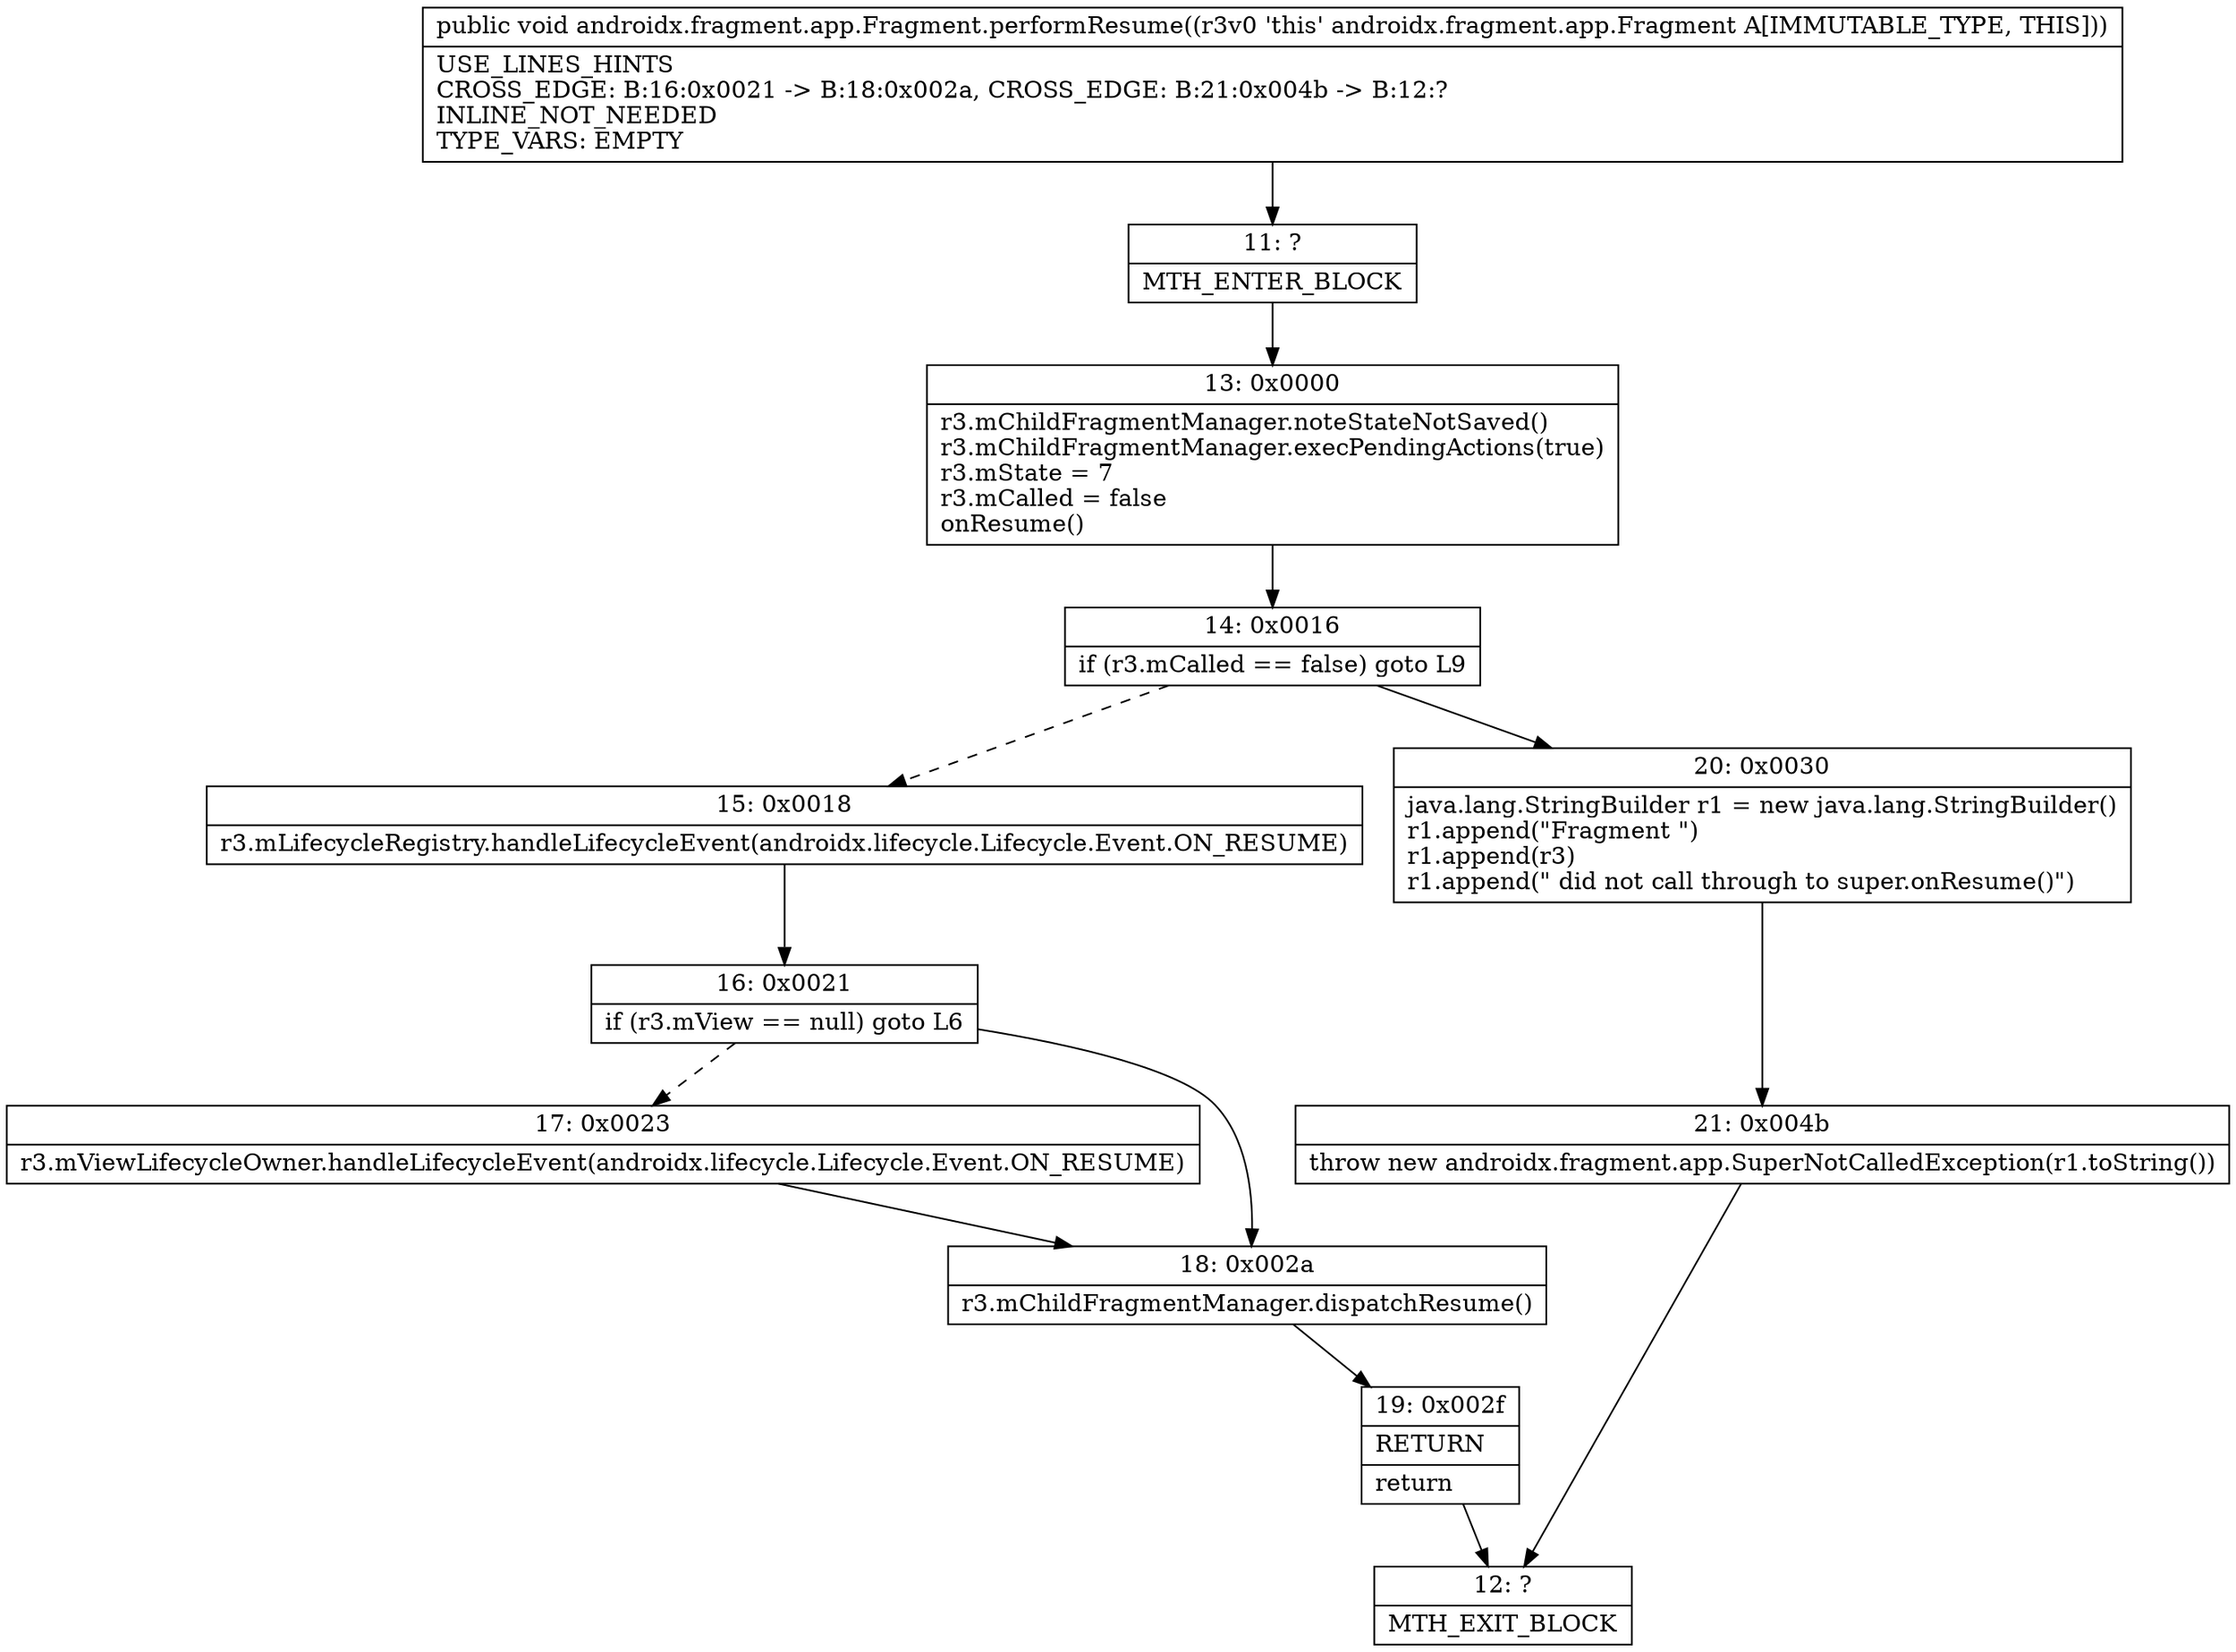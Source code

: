 digraph "CFG forandroidx.fragment.app.Fragment.performResume()V" {
Node_11 [shape=record,label="{11\:\ ?|MTH_ENTER_BLOCK\l}"];
Node_13 [shape=record,label="{13\:\ 0x0000|r3.mChildFragmentManager.noteStateNotSaved()\lr3.mChildFragmentManager.execPendingActions(true)\lr3.mState = 7\lr3.mCalled = false\lonResume()\l}"];
Node_14 [shape=record,label="{14\:\ 0x0016|if (r3.mCalled == false) goto L9\l}"];
Node_15 [shape=record,label="{15\:\ 0x0018|r3.mLifecycleRegistry.handleLifecycleEvent(androidx.lifecycle.Lifecycle.Event.ON_RESUME)\l}"];
Node_16 [shape=record,label="{16\:\ 0x0021|if (r3.mView == null) goto L6\l}"];
Node_17 [shape=record,label="{17\:\ 0x0023|r3.mViewLifecycleOwner.handleLifecycleEvent(androidx.lifecycle.Lifecycle.Event.ON_RESUME)\l}"];
Node_18 [shape=record,label="{18\:\ 0x002a|r3.mChildFragmentManager.dispatchResume()\l}"];
Node_19 [shape=record,label="{19\:\ 0x002f|RETURN\l|return\l}"];
Node_12 [shape=record,label="{12\:\ ?|MTH_EXIT_BLOCK\l}"];
Node_20 [shape=record,label="{20\:\ 0x0030|java.lang.StringBuilder r1 = new java.lang.StringBuilder()\lr1.append(\"Fragment \")\lr1.append(r3)\lr1.append(\" did not call through to super.onResume()\")\l}"];
Node_21 [shape=record,label="{21\:\ 0x004b|throw new androidx.fragment.app.SuperNotCalledException(r1.toString())\l}"];
MethodNode[shape=record,label="{public void androidx.fragment.app.Fragment.performResume((r3v0 'this' androidx.fragment.app.Fragment A[IMMUTABLE_TYPE, THIS]))  | USE_LINES_HINTS\lCROSS_EDGE: B:16:0x0021 \-\> B:18:0x002a, CROSS_EDGE: B:21:0x004b \-\> B:12:?\lINLINE_NOT_NEEDED\lTYPE_VARS: EMPTY\l}"];
MethodNode -> Node_11;Node_11 -> Node_13;
Node_13 -> Node_14;
Node_14 -> Node_15[style=dashed];
Node_14 -> Node_20;
Node_15 -> Node_16;
Node_16 -> Node_17[style=dashed];
Node_16 -> Node_18;
Node_17 -> Node_18;
Node_18 -> Node_19;
Node_19 -> Node_12;
Node_20 -> Node_21;
Node_21 -> Node_12;
}

